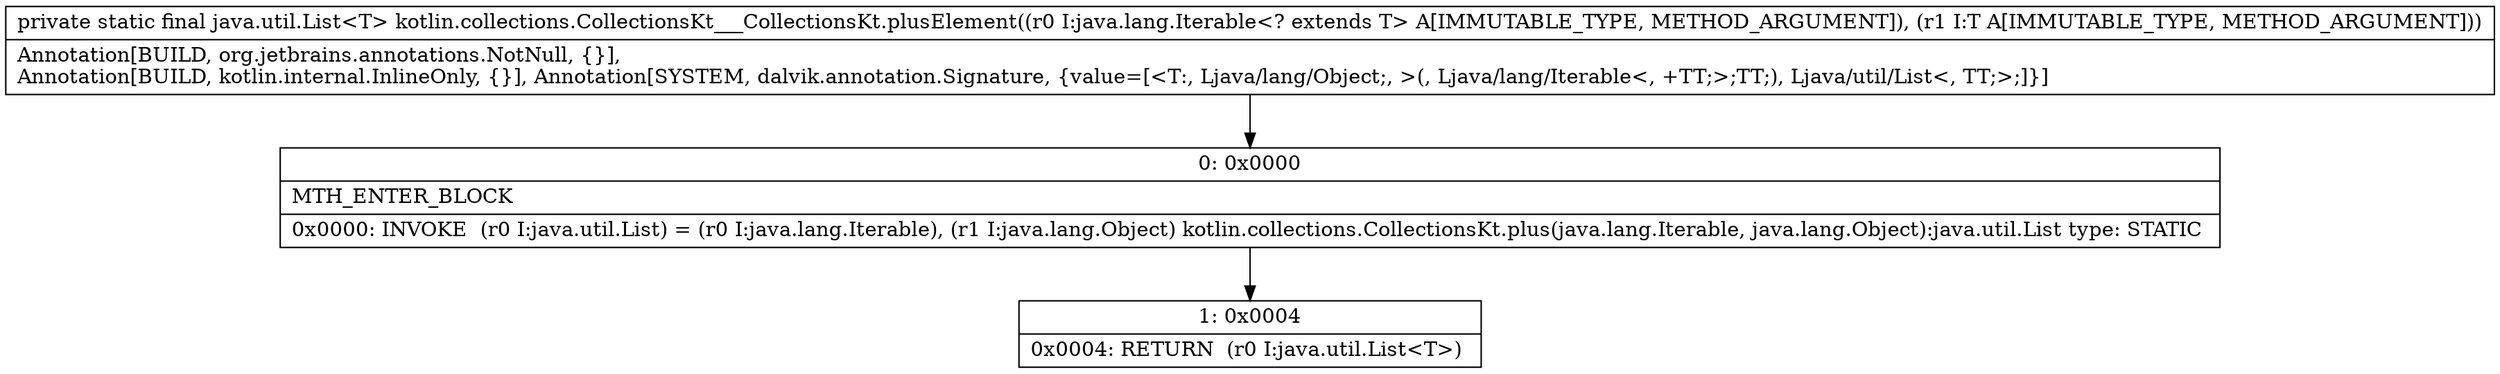 digraph "CFG forkotlin.collections.CollectionsKt___CollectionsKt.plusElement(Ljava\/lang\/Iterable;Ljava\/lang\/Object;)Ljava\/util\/List;" {
Node_0 [shape=record,label="{0\:\ 0x0000|MTH_ENTER_BLOCK\l|0x0000: INVOKE  (r0 I:java.util.List) = (r0 I:java.lang.Iterable), (r1 I:java.lang.Object) kotlin.collections.CollectionsKt.plus(java.lang.Iterable, java.lang.Object):java.util.List type: STATIC \l}"];
Node_1 [shape=record,label="{1\:\ 0x0004|0x0004: RETURN  (r0 I:java.util.List\<T\>) \l}"];
MethodNode[shape=record,label="{private static final java.util.List\<T\> kotlin.collections.CollectionsKt___CollectionsKt.plusElement((r0 I:java.lang.Iterable\<? extends T\> A[IMMUTABLE_TYPE, METHOD_ARGUMENT]), (r1 I:T A[IMMUTABLE_TYPE, METHOD_ARGUMENT]))  | Annotation[BUILD, org.jetbrains.annotations.NotNull, \{\}], \lAnnotation[BUILD, kotlin.internal.InlineOnly, \{\}], Annotation[SYSTEM, dalvik.annotation.Signature, \{value=[\<T:, Ljava\/lang\/Object;, \>(, Ljava\/lang\/Iterable\<, +TT;\>;TT;), Ljava\/util\/List\<, TT;\>;]\}]\l}"];
MethodNode -> Node_0;
Node_0 -> Node_1;
}

